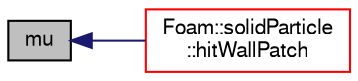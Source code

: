 digraph "mu"
{
  bgcolor="transparent";
  edge [fontname="FreeSans",fontsize="10",labelfontname="FreeSans",labelfontsize="10"];
  node [fontname="FreeSans",fontsize="10",shape=record];
  rankdir="LR";
  Node19 [label="mu",height=0.2,width=0.4,color="black", fillcolor="grey75", style="filled", fontcolor="black"];
  Node19 -> Node20 [dir="back",color="midnightblue",fontsize="10",style="solid",fontname="FreeSans"];
  Node20 [label="Foam::solidParticle\l::hitWallPatch",height=0.2,width=0.4,color="red",URL="$a24502.html#a83ddd4996e7a12d68168442c5f04ca72",tooltip="Overridable function to handle the particle hitting a wallPatch. "];
}
